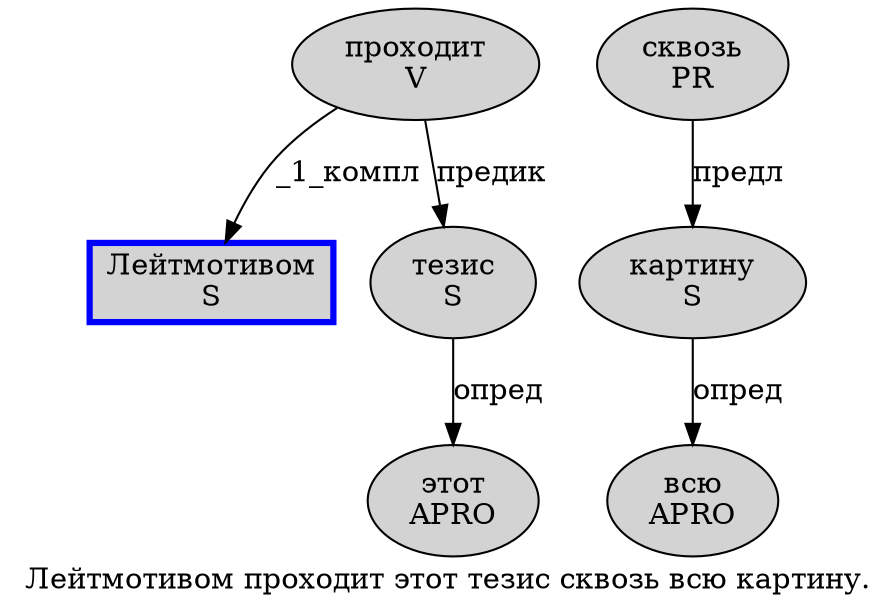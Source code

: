 digraph SENTENCE_2085 {
	graph [label="Лейтмотивом проходит этот тезис сквозь всю картину."]
	node [style=filled]
		0 [label="Лейтмотивом
S" color=blue fillcolor=lightgray penwidth=3 shape=box]
		1 [label="проходит
V" color="" fillcolor=lightgray penwidth=1 shape=ellipse]
		2 [label="этот
APRO" color="" fillcolor=lightgray penwidth=1 shape=ellipse]
		3 [label="тезис
S" color="" fillcolor=lightgray penwidth=1 shape=ellipse]
		4 [label="сквозь
PR" color="" fillcolor=lightgray penwidth=1 shape=ellipse]
		5 [label="всю
APRO" color="" fillcolor=lightgray penwidth=1 shape=ellipse]
		6 [label="картину
S" color="" fillcolor=lightgray penwidth=1 shape=ellipse]
			3 -> 2 [label="опред"]
			1 -> 0 [label="_1_компл"]
			1 -> 3 [label="предик"]
			6 -> 5 [label="опред"]
			4 -> 6 [label="предл"]
}